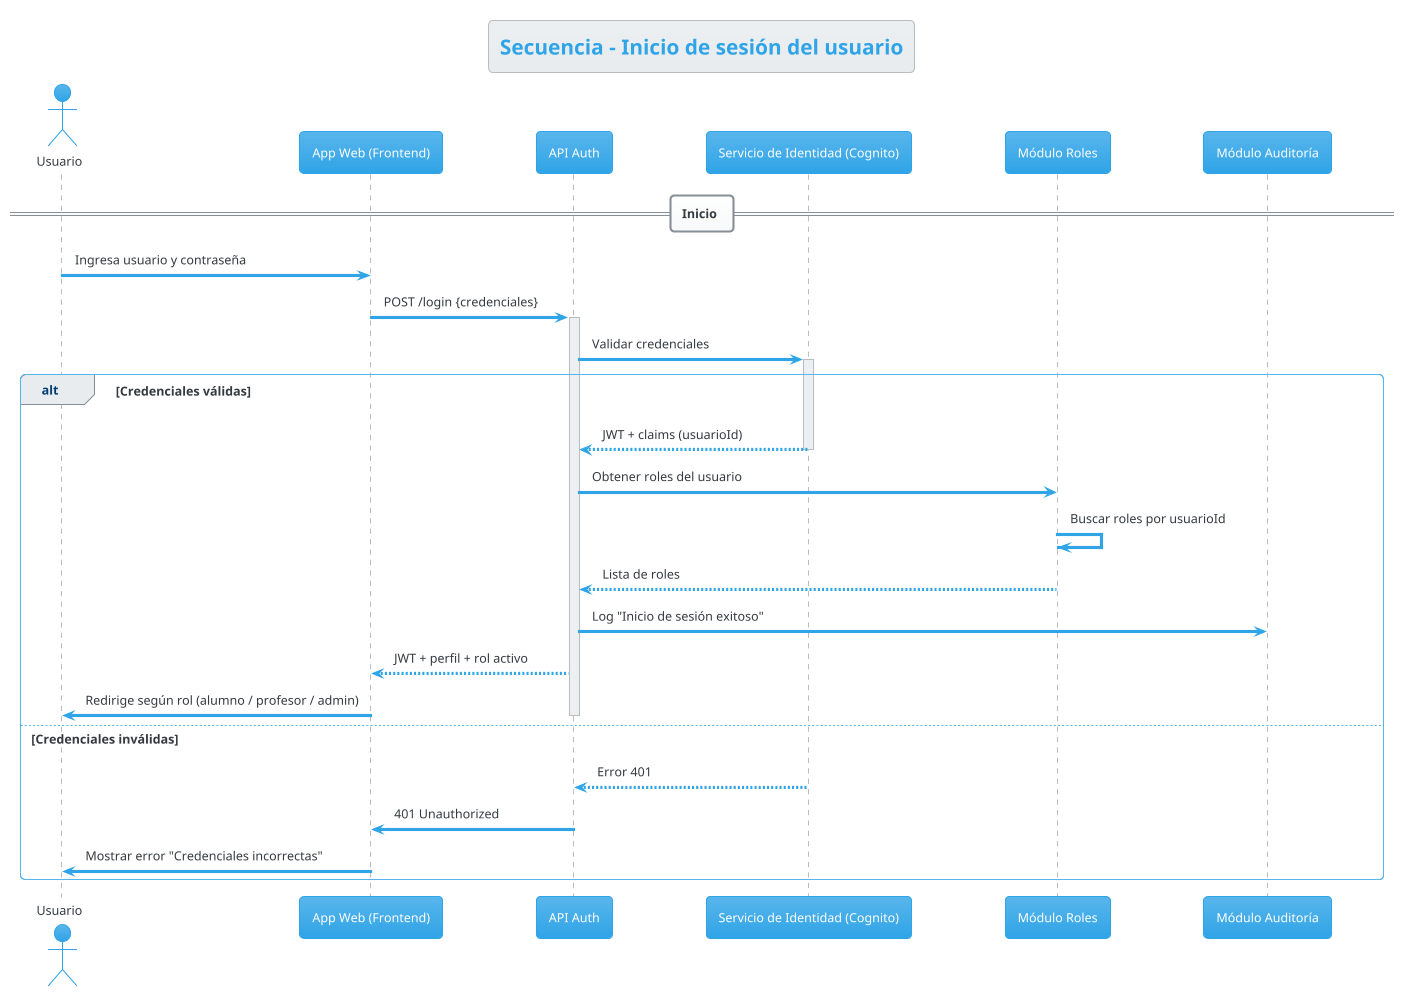 @startuml S_SEC01_LoginUsuario
!theme cerulean
skinparam linetype ortho

title Secuencia - Inicio de sesión del usuario

actor "Usuario" as USR
participant "App Web (Frontend)" as FE
participant "API Auth" as AUTH
participant "Servicio de Identidad (Cognito)" as IDP
participant "Módulo Roles" as ROLES
participant "Módulo Auditoría" as AUD

== Inicio ==
USR -> FE : Ingresa usuario y contraseña
FE -> AUTH : POST /login {credenciales}
activate AUTH

AUTH -> IDP : Validar credenciales
activate IDP
alt Credenciales válidas
    IDP --> AUTH : JWT + claims (usuarioId)
    deactivate IDP

    AUTH -> ROLES : Obtener roles del usuario
    ROLES -> ROLES : Buscar roles por usuarioId
    ROLES --> AUTH : Lista de roles

    AUTH -> AUD : Log "Inicio de sesión exitoso"
    AUTH --> FE : JWT + perfil + rol activo
    FE -> USR : Redirige según rol (alumno / profesor / admin)
    deactivate AUTH
else Credenciales inválidas
    IDP --> AUTH : Error 401
    deactivate IDP

    AUTH -> FE : 401 Unauthorized
    FE -> USR : Mostrar error "Credenciales incorrectas"
    deactivate AUTH
end

@enduml
